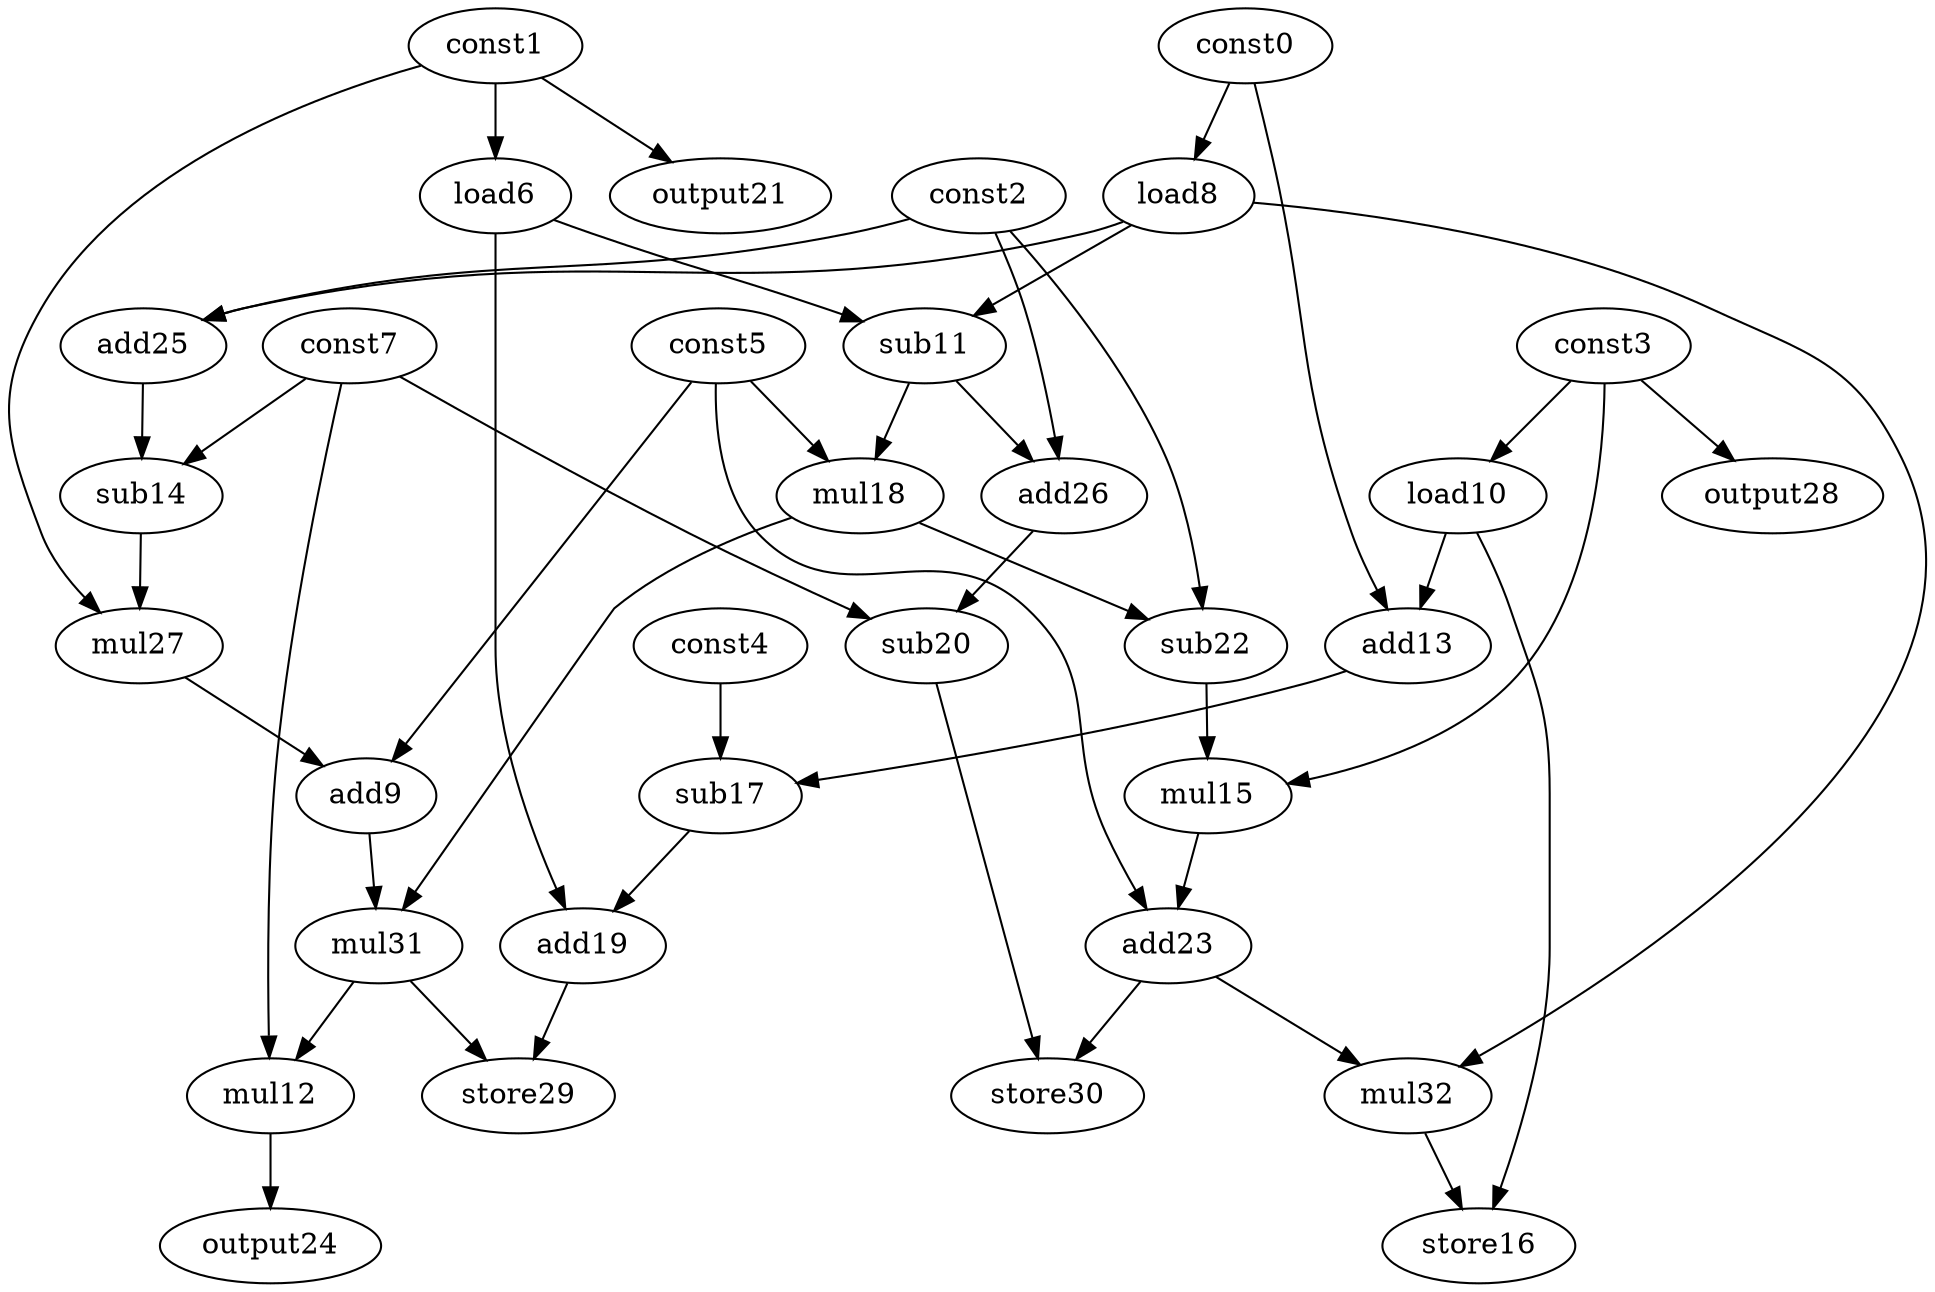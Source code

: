 digraph G { 
const0[opcode=const]; 
const1[opcode=const]; 
const2[opcode=const]; 
const3[opcode=const]; 
const4[opcode=const]; 
const5[opcode=const]; 
load6[opcode=load]; 
const7[opcode=const]; 
load8[opcode=load]; 
add9[opcode=add]; 
load10[opcode=load]; 
sub11[opcode=sub]; 
mul12[opcode=mul]; 
add13[opcode=add]; 
sub14[opcode=sub]; 
mul15[opcode=mul]; 
store16[opcode=store]; 
sub17[opcode=sub]; 
mul18[opcode=mul]; 
add19[opcode=add]; 
sub20[opcode=sub]; 
output21[opcode=output]; 
sub22[opcode=sub]; 
add23[opcode=add]; 
output24[opcode=output]; 
add25[opcode=add]; 
add26[opcode=add]; 
mul27[opcode=mul]; 
output28[opcode=output]; 
store29[opcode=store]; 
store30[opcode=store]; 
mul31[opcode=mul]; 
mul32[opcode=mul]; 
const1->load6[operand=0];
const0->load8[operand=0];
const3->load10[operand=0];
const1->output21[operand=0];
const3->output28[operand=0];
load8->sub11[operand=0];
load6->sub11[operand=1];
const0->add13[operand=0];
load10->add13[operand=1];
load8->add25[operand=0];
const2->add25[operand=1];
add25->sub14[operand=0];
const7->sub14[operand=1];
const4->sub17[operand=0];
add13->sub17[operand=1];
sub11->mul18[operand=0];
const5->mul18[operand=1];
const2->add26[operand=0];
sub11->add26[operand=1];
sub17->add19[operand=0];
load6->add19[operand=1];
add26->sub20[operand=0];
const7->sub20[operand=1];
const2->sub22[operand=0];
mul18->sub22[operand=1];
const1->mul27[operand=0];
sub14->mul27[operand=1];
mul27->add9[operand=0];
const5->add9[operand=1];
const3->mul15[operand=0];
sub22->mul15[operand=1];
const5->add23[operand=0];
mul15->add23[operand=1];
add9->mul31[operand=0];
mul18->mul31[operand=1];
mul31->mul12[operand=0];
const7->mul12[operand=1];
add19->store29[operand=0];
mul31->store29[operand=1];
sub20->store30[operand=0];
add23->store30[operand=1];
load8->mul32[operand=0];
add23->mul32[operand=1];
mul32->store16[operand=0];
load10->store16[operand=1];
mul12->output24[operand=0];
}

